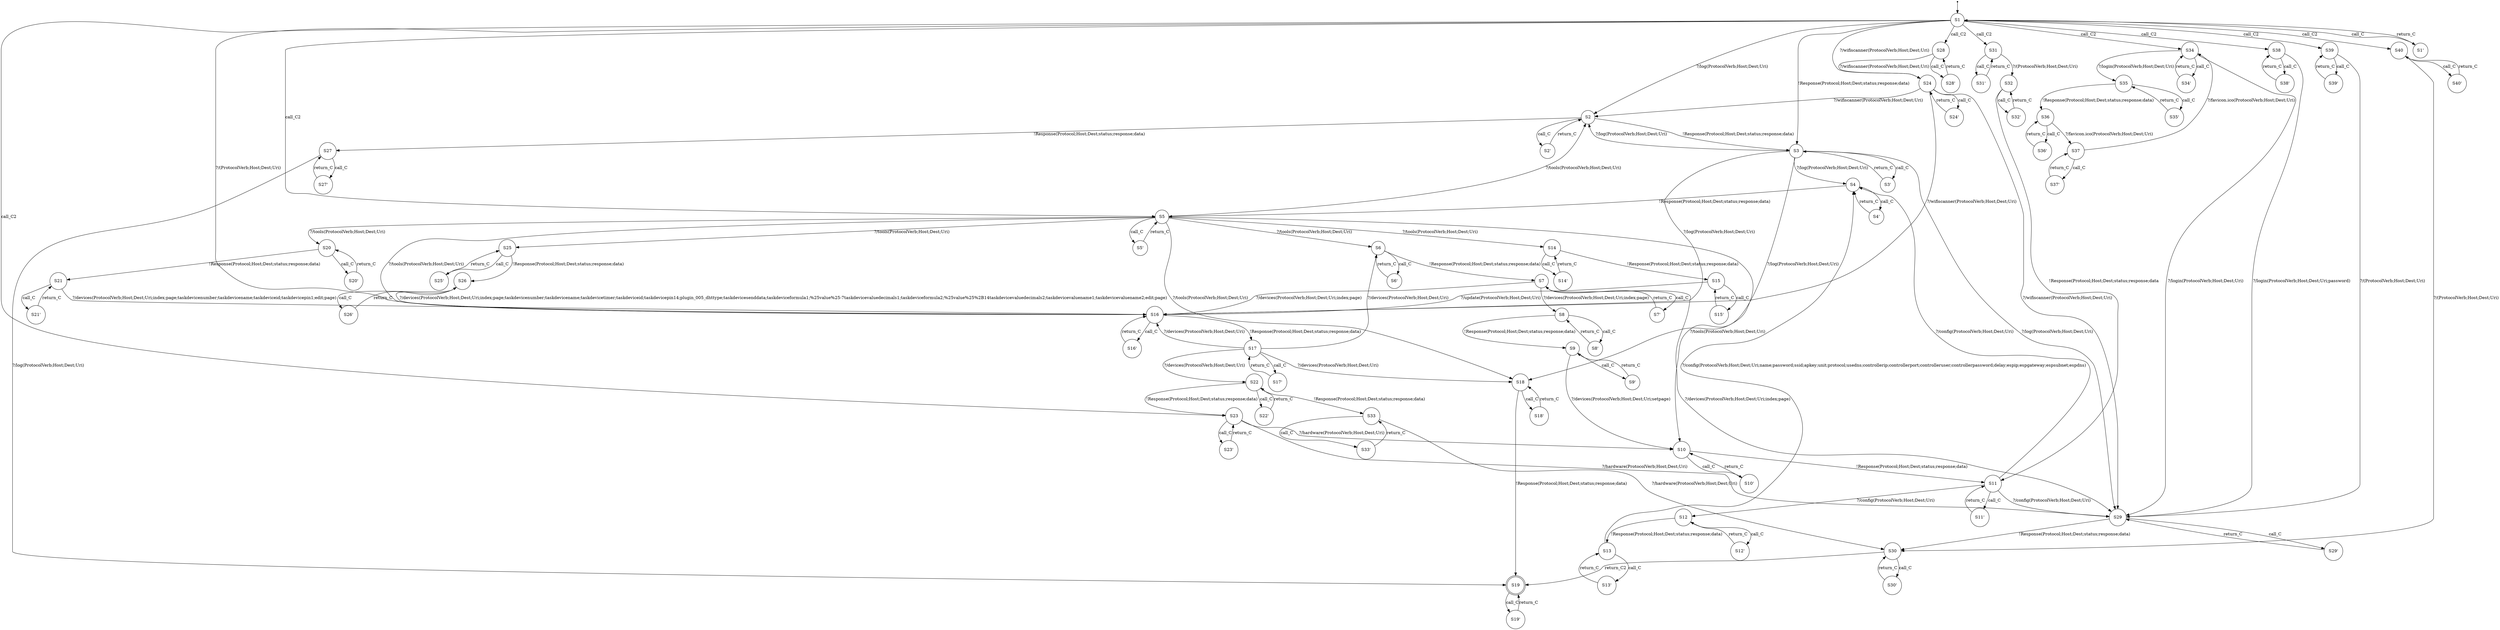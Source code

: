 digraph LTS {
S00[shape=point]
S1[label=S1,shape=circle];
S2[label=S2,shape=circle];
S3[label=S3,shape=circle];
S4[label=S4,shape=circle];
S5[label=S5,shape=circle];
S6[label=S6,shape=circle];
S7[label=S7,shape=circle];
S8[label=S8,shape=circle];
S9[label=S9,shape=circle];
S10[label=S10,shape=circle];
S11[label=S11,shape=circle];
S12[label=S12,shape=circle];
S13[label=S13,shape=circle];
S14[label=S14,shape=circle];
S15[label=S15,shape=circle];
S16[label=S16,shape=circle];
S17[label=S17,shape=circle];
S18[label=S18,shape=circle];
S19[label=S19,shape=doublecircle];
S20[label=S20,shape=circle];
S21[label=S21,shape=circle];
S22[label=S22,shape=circle];
S23[label=S23,shape=circle];
S24[label=S24,shape=circle];
S25[label=S25,shape=circle];
S26[label=S26,shape=circle];
S27[label=S27,shape=circle];
S28[label=S28,shape=circle];
S29[label=S29,shape=circle];
S30[label=S30,shape=circle];
S31[label=S31,shape=circle];
S32[label=S32,shape=circle];
S33[label=S33,shape=circle];
S34[label=S34,shape=circle];
S35[label=S35,shape=circle];
S36[label=S36,shape=circle];
S37[label=S37,shape=circle];
S38[label=S38,shape=circle];
S39[label=S39,shape=circle];
S40[label=S40,shape=circle];
"S1'"[label="S1'",shape=circle];
"S2'"[label="S2'",shape=circle];
"S3'"[label="S3'",shape=circle];
"S4'"[label="S4'",shape=circle];
"S5'"[label="S5'",shape=circle];
"S6'"[label="S6'",shape=circle];
"S7'"[label="S7'",shape=circle];
"S8'"[label="S8'",shape=circle];
"S9'"[label="S9'",shape=circle];
"S10'"[label="S10'",shape=circle];
"S11'"[label="S11'",shape=circle];
"S12'"[label="S12'",shape=circle];
"S13'"[label="S13'",shape=circle];
"S14'"[label="S14'",shape=circle];
"S15'"[label="S15'",shape=circle];
"S16'"[label="S16'",shape=circle];
"S17'"[label="S17'",shape=circle];
"S18'"[label="S18'",shape=circle];
"S19'"[label="S19'",shape=circle];
"S20'"[label="S20'",shape=circle];
"S21'"[label="S21'",shape=circle];
"S22'"[label="S22'",shape=circle];
"S23'"[label="S23'",shape=circle];
"S24'"[label="S24'",shape=circle];
"S25'"[label="S25'",shape=circle];
"S26'"[label="S26'",shape=circle];
"S27'"[label="S27'",shape=circle];
"S28'"[label="S28'",shape=circle];
"S29'"[label="S29'",shape=circle];
"S30'"[label="S30'",shape=circle];
"S31'"[label="S31'",shape=circle];
"S32'"[label="S32'",shape=circle];
"S33'"[label="S33'",shape=circle];
"S34'"[label="S34'",shape=circle];
"S35'"[label="S35'",shape=circle];
"S36'"[label="S36'",shape=circle];
"S37'"[label="S37'",shape=circle];
"S38'"[label="S38'",shape=circle];
"S39'"[label="S39'",shape=circle];
"S40'"[label="S40'",shape=circle];
S00 -> S1
S1 -> S2[label ="?/log(ProtocolVerb;Host;Dest;Uri)"];
S1 -> S3[label ="!Response(Protocol;Host;Dest;status;response;data)"];
S1 -> S5[label ="call_C2"];
S1 -> S16[label ="?/(ProtocolVerb;Host;Dest;Uri)"];
S1 -> S23[label ="call_C2"];
S1 -> S24[label ="?/wifiscanner(ProtocolVerb;Host;Dest;Uri)"];
S1 -> S28[label ="call_C2"];
S1 -> S31[label ="call_C2"];
S1 -> S34[label ="call_C2"];
S1 -> S38[label ="call_C2"];
S1 -> S39[label ="call_C2"];
S1 -> S40[label ="call_C2"];
S2 -> S3[label ="!Response(Protocol;Host;Dest;status;response;data)"];
S2 -> S27[label ="!Response(Protocol;Host;Dest;status;response;data)"];
S3 -> S2[label ="?/log(ProtocolVerb;Host;Dest;Uri)"];
S3 -> S4[label ="?/log(ProtocolVerb;Host;Dest;Uri)"];
S3 -> S16[label ="?/log(ProtocolVerb;Host;Dest;Uri)"];
S3 -> S18[label ="?/log(ProtocolVerb;Host;Dest;Uri)"];
S3 -> S29[label ="?/log(ProtocolVerb;Host;Dest;Uri)"];
S4 -> S5[label ="!Response(Protocol;Host;Dest;status;response;data)"];
S5 -> S2[label ="?/tools(ProtocolVerb;Host;Dest;Uri)"];
S5 -> S6[label ="?/tools(ProtocolVerb;Host;Dest;Uri)"];
S5 -> S10[label ="?/tools(ProtocolVerb;Host;Dest;Uri)"];
S5 -> S14[label ="?/tools(ProtocolVerb;Host;Dest;Uri)"];
S5 -> S16[label ="?/tools(ProtocolVerb;Host;Dest;Uri)"];
S5 -> S18[label ="?/tools(ProtocolVerb;Host;Dest;Uri)"];
S5 -> S20[label ="?/tools(ProtocolVerb;Host;Dest;Uri)"];
S5 -> S25[label ="?/tools(ProtocolVerb;Host;Dest;Uri)"];
S6 -> S7[label ="!Response(Protocol;Host;Dest;status;response;data)"];
S7 -> S8[label ="?/devices(ProtocolVerb;Host;Dest;Uri;index;page)"];
S7 -> S16[label ="?/devices(ProtocolVerb;Host;Dest;Uri;index;page)"];
S7 -> S29[label ="?/devices(ProtocolVerb;Host;Dest;Uri;index;page)"];
S8 -> S9[label ="!Response(Protocol;Host;Dest;status;response;data)"];
S9 -> S10[label ="?/devices(ProtocolVerb;Host;Dest;Uri;setpage)"];
S10 -> S11[label ="!Response(Protocol;Host;Dest;status;response;data)"];
S11 -> S4[label ="?/config(ProtocolVerb;Host;Dest;Uri)"];
S11 -> S12[label ="?/config(ProtocolVerb;Host;Dest;Uri)"];
S11 -> S29[label ="?/config(ProtocolVerb;Host;Dest;Uri)"];
S12 -> S13[label ="!Response(Protocol;Host;Dest;status;response;data)"];
S13 -> S4[label ="?/config(ProtocolVerb;Host;Dest;Uri;name;password;ssid;apkey;unit;protocol;usedns;controllerip;controllerport;controlleruser;controllerpassword;delay;espip;espgateway;espsubnet;espdns)"];
S14 -> S15[label ="!Response(Protocol;Host;Dest;status;response;data)"];
S15 -> S16[label ="?/update(ProtocolVerb;Host;Dest;Uri)"];
S16 -> S17[label ="!Response(Protocol;Host;Dest;status;response;data)"];
S17 -> S6[label ="?/devices(ProtocolVerb;Host;Dest;Uri)"];
S17 -> S16[label ="?/devices(ProtocolVerb;Host;Dest;Uri)"];
S17 -> S18[label ="?/devices(ProtocolVerb;Host;Dest;Uri)"];
S17 -> S22[label ="?/devices(ProtocolVerb;Host;Dest;Uri)"];
S18 -> S19[label ="!Response(Protocol;Host;Dest;status;response;data)"];
S20 -> S21[label ="!Response(Protocol;Host;Dest;status;response;data)"];
S21 -> S16[label ="?/devices(ProtocolVerb;Host;Dest;Uri;index;page;taskdevicenumber;taskdevicename;taskdeviceid;taskdevicepin1;edit;page)"];
S22 -> S23[label ="!Response(Protocol;Host;Dest;status;response;data)"];
S22 -> S33[label ="!Response(Protocol;Host;Dest;status;response;data)"];
S23 -> S10[label ="?/hardware(ProtocolVerb;Host;Dest;Uri)"];
S23 -> S29[label ="?/hardware(ProtocolVerb;Host;Dest;Uri)"];
S24 -> S2[label ="?/wifiscanner(ProtocolVerb;Host;Dest;Uri)"];
S24 -> S16[label ="?/wifiscanner(ProtocolVerb;Host;Dest;Uri)"];
S24 -> S29[label ="?/wifiscanner(ProtocolVerb;Host;Dest;Uri)"];
S25 -> S26[label ="!Response(Protocol;Host;Dest;status;response;data)"];
S26 -> S16[label ="?/devices(ProtocolVerb;Host;Dest;Uri;index;page;taskdevicenumber;taskdevicename;taskdevicetimer;taskdeviceid;taskdevicepin14;plugin_005_dhttype;taskdevicesenddata;taskdeviceformula1;%25value%25-7taskdevicevaluedecimals1;taskdeviceformula2;%25value%25%2B14taskdevicevaluedecimals2;taskdevicevaluename1;taskdevicevaluename2;edit;page)"];
S27 -> S19[label ="?/log(ProtocolVerb;Host;Dest;Uri)"];
S28 -> S24[label ="?/wifiscanner(ProtocolVerb;Host;Dest;Uri)"];
S29 -> S30[label ="!Response(Protocol;Host;Dest;status;response;data)"];
S30 -> S19[label ="return_C2"];
S31 -> S32[label ="?/(ProtocolVerb;Host;Dest;Uri)"];
S32 -> S11[label ="!Response(Protocol;Host;Dest;status;response;data"];
S33 -> S30[label ="?/hardware(ProtocolVerb;Host;Dest;Uri)"];
S34 -> S29[label ="?/login(ProtocolVerb;Host;Dest;Uri)"];
S34 -> S35[label ="?/login(ProtocolVerb;Host;Dest;Uri)"];
S35 -> S36[label ="!Response(Protocol;Host;Dest;status;response;data)"];
S36 -> S37[label ="?/favicon.ico(ProtocolVerb;Host;Dest;Uri)"];
S37 -> S34[label ="?/favicon.ico(ProtocolVerb;Host;Dest;Uri)"];
S38 -> S29[label ="?/login(ProtocolVerb;Host;Dest;Uri;password)"];
S39 -> S29[label ="?/(ProtocolVerb;Host;Dest;Uri)"];
S40 -> S30[label ="?/(ProtocolVerb;Host;Dest;Uri)"];
S1 -> "S1'"[label ="call_C"]
"S1'" -> S1[label ="return_C"]
S2 -> "S2'"[label ="call_C"]
"S2'" -> S2[label ="return_C"]
S3 -> "S3'"[label ="call_C"]
"S3'" -> S3[label ="return_C"]
S4 -> "S4'"[label ="call_C"]
"S4'" -> S4[label ="return_C"]
S5 -> "S5'"[label ="call_C"]
"S5'" -> S5[label ="return_C"]
S6 -> "S6'"[label ="call_C"]
"S6'" -> S6[label ="return_C"]
S7 -> "S7'"[label ="call_C"]
"S7'" -> S7[label ="return_C"]
S8 -> "S8'"[label ="call_C"]
"S8'" -> S8[label ="return_C"]
S9 -> "S9'"[label ="call_C"]
"S9'" -> S9[label ="return_C"]
S10 -> "S10'"[label ="call_C"]
"S10'" -> S10[label ="return_C"]
S11 -> "S11'"[label ="call_C"]
"S11'" -> S11[label ="return_C"]
S12 -> "S12'"[label ="call_C"]
"S12'" -> S12[label ="return_C"]
S13 -> "S13'"[label ="call_C"]
"S13'" -> S13[label ="return_C"]
S14 -> "S14'"[label ="call_C"]
"S14'" -> S14[label ="return_C"]
S15 -> "S15'"[label ="call_C"]
"S15'" -> S15[label ="return_C"]
S16 -> "S16'"[label ="call_C"]
"S16'" -> S16[label ="return_C"]
S17 -> "S17'"[label ="call_C"]
"S17'" -> S17[label ="return_C"]
S18 -> "S18'"[label ="call_C"]
"S18'" -> S18[label ="return_C"]
S19 -> "S19'"[label ="call_C"]
"S19'" -> S19[label ="return_C"]
S20 -> "S20'"[label ="call_C"]
"S20'" -> S20[label ="return_C"]
S21 -> "S21'"[label ="call_C"]
"S21'" -> S21[label ="return_C"]
S22 -> "S22'"[label ="call_C"]
"S22'" -> S22[label ="return_C"]
S23 -> "S23'"[label ="call_C"]
"S23'" -> S23[label ="return_C"]
S24 -> "S24'"[label ="call_C"]
"S24'" -> S24[label ="return_C"]
S25 -> "S25'"[label ="call_C"]
"S25'" -> S25[label ="return_C"]
S26 -> "S26'"[label ="call_C"]
"S26'" -> S26[label ="return_C"]
S27 -> "S27'"[label ="call_C"]
"S27'" -> S27[label ="return_C"]
S28 -> "S28'"[label ="call_C"]
"S28'" -> S28[label ="return_C"]
S29 -> "S29'"[label ="call_C"]
"S29'" -> S29[label ="return_C"]
S30 -> "S30'"[label ="call_C"]
"S30'" -> S30[label ="return_C"]
S31 -> "S31'"[label ="call_C"]
"S31'" -> S31[label ="return_C"]
S32 -> "S32'"[label ="call_C"]
"S32'" -> S32[label ="return_C"]
S33 -> "S33'"[label ="call_C"]
"S33'" -> S33[label ="return_C"]
S34 -> "S34'"[label ="call_C"]
"S34'" -> S34[label ="return_C"]
S35 -> "S35'"[label ="call_C"]
"S35'" -> S35[label ="return_C"]
S36 -> "S36'"[label ="call_C"]
"S36'" -> S36[label ="return_C"]
S37 -> "S37'"[label ="call_C"]
"S37'" -> S37[label ="return_C"]
S38 -> "S38'"[label ="call_C"]
"S38'" -> S38[label ="return_C"]
S39 -> "S39'"[label ="call_C"]
"S39'" -> S39[label ="return_C"]
S40 -> "S40'"[label ="call_C"]
"S40'" -> S40[label ="return_C"]
}
